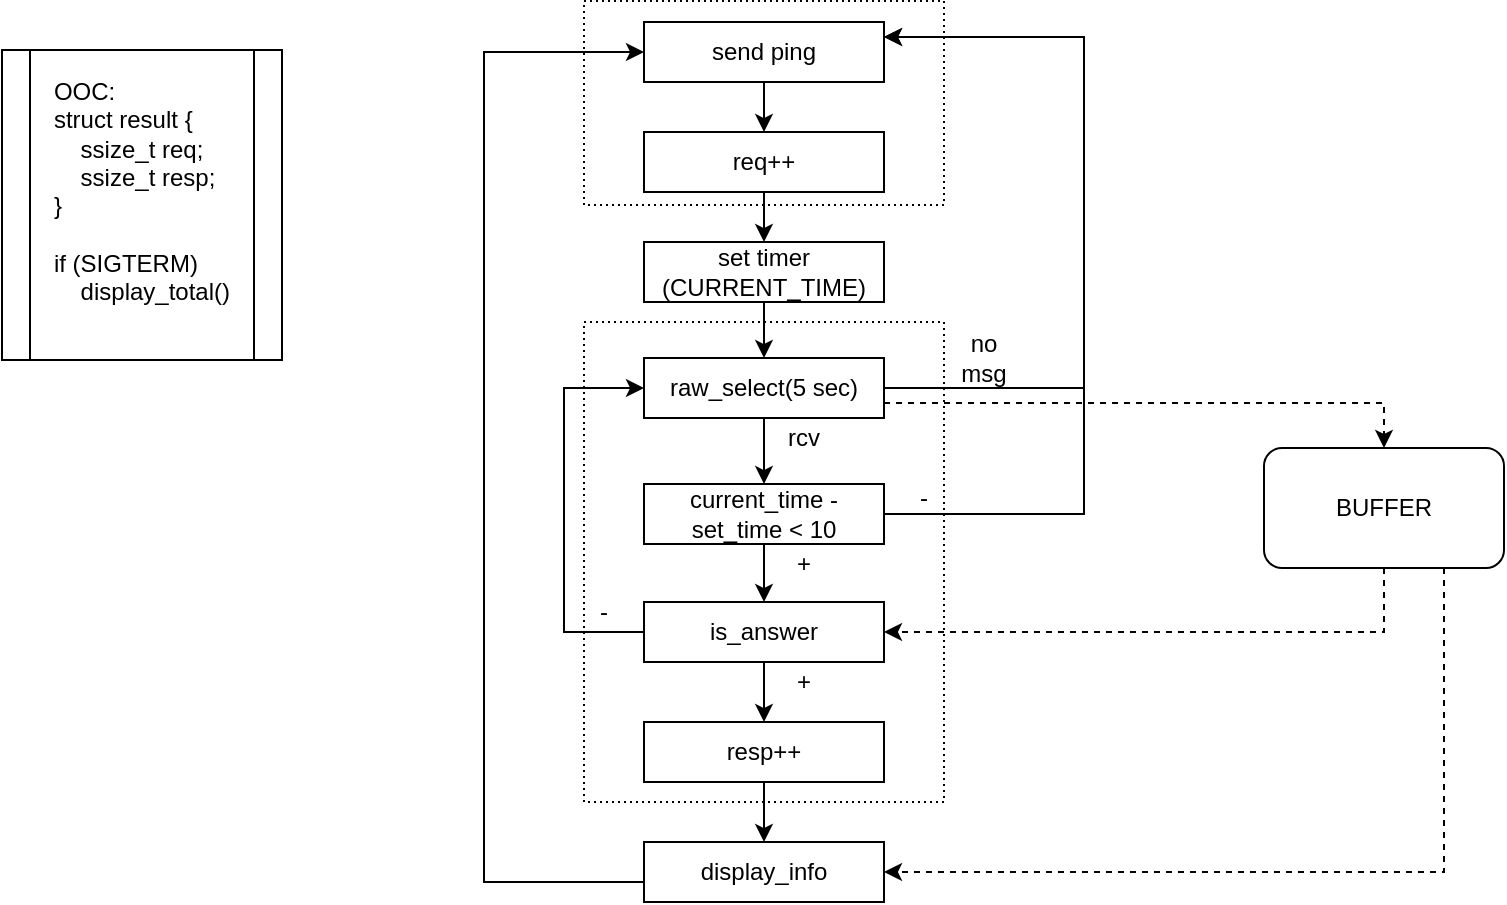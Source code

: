 <mxfile version="10.6.1" type="github"><diagram id="3X4l3T5FL2gZjrB2g46P" name="Page-1"><mxGraphModel dx="677" dy="394" grid="1" gridSize="10" guides="1" tooltips="1" connect="1" arrows="1" fold="1" page="1" pageScale="1" pageWidth="827" pageHeight="583" math="0" shadow="0"><root><mxCell id="0"/><mxCell id="1" parent="0"/><mxCell id="EgD373JCXU8MNgD4MqCU-9" style="edgeStyle=orthogonalEdgeStyle;rounded=0;orthogonalLoop=1;jettySize=auto;html=1;exitX=0.5;exitY=1;exitDx=0;exitDy=0;entryX=0.5;entryY=0;entryDx=0;entryDy=0;" parent="1" source="EgD373JCXU8MNgD4MqCU-7" target="EgD373JCXU8MNgD4MqCU-6" edge="1"><mxGeometry relative="1" as="geometry"/></mxCell><mxCell id="gYzM2ZB8T4IfnGTMaldC-5" style="edgeStyle=orthogonalEdgeStyle;rounded=0;orthogonalLoop=1;jettySize=auto;html=1;exitX=0.5;exitY=1;exitDx=0;exitDy=0;entryX=0.5;entryY=0;entryDx=0;entryDy=0;" edge="1" parent="1" source="EgD373JCXU8MNgD4MqCU-5" target="EgD373JCXU8MNgD4MqCU-22"><mxGeometry relative="1" as="geometry"/></mxCell><mxCell id="EgD373JCXU8MNgD4MqCU-5" value="send ping" style="rounded=0;whiteSpace=wrap;html=1;" parent="1" vertex="1"><mxGeometry x="330" y="20" width="120" height="30" as="geometry"/></mxCell><mxCell id="EgD373JCXU8MNgD4MqCU-13" style="edgeStyle=orthogonalEdgeStyle;rounded=0;orthogonalLoop=1;jettySize=auto;html=1;exitX=0.5;exitY=1;exitDx=0;exitDy=0;entryX=0.5;entryY=0;entryDx=0;entryDy=0;" parent="1" source="EgD373JCXU8MNgD4MqCU-6" target="EgD373JCXU8MNgD4MqCU-11" edge="1"><mxGeometry relative="1" as="geometry"/></mxCell><mxCell id="EgD373JCXU8MNgD4MqCU-24" style="edgeStyle=orthogonalEdgeStyle;rounded=0;orthogonalLoop=1;jettySize=auto;html=1;exitX=1;exitY=0.5;exitDx=0;exitDy=0;entryX=1;entryY=0.25;entryDx=0;entryDy=0;" parent="1" source="EgD373JCXU8MNgD4MqCU-6" target="EgD373JCXU8MNgD4MqCU-5" edge="1"><mxGeometry relative="1" as="geometry"><Array as="points"><mxPoint x="550" y="203"/><mxPoint x="550" y="28"/></Array></mxGeometry></mxCell><mxCell id="EgD373JCXU8MNgD4MqCU-48" style="edgeStyle=orthogonalEdgeStyle;rounded=0;orthogonalLoop=1;jettySize=auto;html=1;exitX=1;exitY=0.75;exitDx=0;exitDy=0;entryX=0.5;entryY=0;entryDx=0;entryDy=0;dashed=1;" parent="1" source="EgD373JCXU8MNgD4MqCU-6" target="EgD373JCXU8MNgD4MqCU-47" edge="1"><mxGeometry relative="1" as="geometry"><Array as="points"><mxPoint x="700" y="211"/></Array></mxGeometry></mxCell><mxCell id="EgD373JCXU8MNgD4MqCU-6" value="raw_select(5 sec) " style="rounded=0;whiteSpace=wrap;html=1;" parent="1" vertex="1"><mxGeometry x="330" y="188" width="120" height="30" as="geometry"/></mxCell><mxCell id="EgD373JCXU8MNgD4MqCU-29" style="edgeStyle=orthogonalEdgeStyle;rounded=0;orthogonalLoop=1;jettySize=auto;html=1;exitX=1;exitY=0.5;exitDx=0;exitDy=0;entryX=1;entryY=0.25;entryDx=0;entryDy=0;" parent="1" source="EgD373JCXU8MNgD4MqCU-11" target="EgD373JCXU8MNgD4MqCU-5" edge="1"><mxGeometry relative="1" as="geometry"><Array as="points"><mxPoint x="550" y="266"/><mxPoint x="550" y="28"/></Array></mxGeometry></mxCell><mxCell id="EgD373JCXU8MNgD4MqCU-31" style="edgeStyle=orthogonalEdgeStyle;rounded=0;orthogonalLoop=1;jettySize=auto;html=1;exitX=0.5;exitY=1;exitDx=0;exitDy=0;" parent="1" source="EgD373JCXU8MNgD4MqCU-11" edge="1"><mxGeometry relative="1" as="geometry"><mxPoint x="390" y="310" as="targetPoint"/></mxGeometry></mxCell><mxCell id="EgD373JCXU8MNgD4MqCU-11" value="current_time - set_time &amp;lt; 10" style="rounded=0;whiteSpace=wrap;html=1;" parent="1" vertex="1"><mxGeometry x="330" y="251" width="120" height="30" as="geometry"/></mxCell><mxCell id="EgD373JCXU8MNgD4MqCU-14" value="rcv" style="text;html=1;strokeColor=none;fillColor=none;align=center;verticalAlign=middle;whiteSpace=wrap;rounded=0;" parent="1" vertex="1"><mxGeometry x="390" y="218" width="40" height="20" as="geometry"/></mxCell><mxCell id="EgD373JCXU8MNgD4MqCU-16" value="no msg" style="text;html=1;strokeColor=none;fillColor=none;align=center;verticalAlign=middle;whiteSpace=wrap;rounded=0;" parent="1" vertex="1"><mxGeometry x="480" y="178" width="40" height="20" as="geometry"/></mxCell><mxCell id="EgD373JCXU8MNgD4MqCU-17" value="&lt;div align=&quot;left&quot;&gt;OOC:&lt;br&gt;&lt;/div&gt;&lt;div align=&quot;left&quot;&gt;struct result {&lt;/div&gt;&lt;div align=&quot;left&quot;&gt;&amp;nbsp;&amp;nbsp;&amp;nbsp; ssize_t req;&lt;/div&gt;&lt;div align=&quot;left&quot;&gt;&amp;nbsp;&amp;nbsp;&amp;nbsp; ssize_t resp;&lt;/div&gt;&lt;div align=&quot;left&quot;&gt;}&lt;/div&gt;&lt;div align=&quot;left&quot;&gt;&lt;br&gt;&lt;/div&gt;&lt;div align=&quot;left&quot;&gt;if (SIGTERM)&lt;/div&gt;&lt;div align=&quot;left&quot;&gt;&amp;nbsp;&amp;nbsp;&amp;nbsp; display_total()&lt;br&gt;&lt;/div&gt;&lt;div align=&quot;left&quot;&gt;&lt;br&gt;&lt;/div&gt;" style="shape=process;whiteSpace=wrap;html=1;backgroundOutline=1;" parent="1" vertex="1"><mxGeometry x="9" y="34" width="140" height="155" as="geometry"/></mxCell><mxCell id="EgD373JCXU8MNgD4MqCU-22" value="req++" style="rounded=0;whiteSpace=wrap;html=1;" parent="1" vertex="1"><mxGeometry x="330" y="75" width="120" height="30" as="geometry"/></mxCell><mxCell id="EgD373JCXU8MNgD4MqCU-30" value="-" style="text;html=1;strokeColor=none;fillColor=none;align=center;verticalAlign=middle;whiteSpace=wrap;rounded=0;" parent="1" vertex="1"><mxGeometry x="450" y="247.5" width="40" height="20" as="geometry"/></mxCell><mxCell id="EgD373JCXU8MNgD4MqCU-37" style="edgeStyle=orthogonalEdgeStyle;rounded=0;orthogonalLoop=1;jettySize=auto;html=1;exitX=0;exitY=0.5;exitDx=0;exitDy=0;entryX=0;entryY=0.5;entryDx=0;entryDy=0;" parent="1" source="EgD373JCXU8MNgD4MqCU-32" target="EgD373JCXU8MNgD4MqCU-6" edge="1"><mxGeometry relative="1" as="geometry"><Array as="points"><mxPoint x="290" y="325"/><mxPoint x="290" y="203"/></Array></mxGeometry></mxCell><mxCell id="EgD373JCXU8MNgD4MqCU-44" style="edgeStyle=orthogonalEdgeStyle;rounded=0;orthogonalLoop=1;jettySize=auto;html=1;exitX=0.5;exitY=1;exitDx=0;exitDy=0;entryX=0.5;entryY=0;entryDx=0;entryDy=0;" parent="1" source="EgD373JCXU8MNgD4MqCU-32" target="EgD373JCXU8MNgD4MqCU-41" edge="1"><mxGeometry relative="1" as="geometry"/></mxCell><mxCell id="EgD373JCXU8MNgD4MqCU-32" value="is_answer" style="rounded=0;whiteSpace=wrap;html=1;" parent="1" vertex="1"><mxGeometry x="330" y="310" width="120" height="30" as="geometry"/></mxCell><mxCell id="EgD373JCXU8MNgD4MqCU-38" value="-" style="text;html=1;strokeColor=none;fillColor=none;align=center;verticalAlign=middle;whiteSpace=wrap;rounded=0;" parent="1" vertex="1"><mxGeometry x="290" y="305" width="40" height="20" as="geometry"/></mxCell><mxCell id="EgD373JCXU8MNgD4MqCU-39" value="+" style="text;html=1;strokeColor=none;fillColor=none;align=center;verticalAlign=middle;whiteSpace=wrap;rounded=0;" parent="1" vertex="1"><mxGeometry x="390" y="281" width="40" height="20" as="geometry"/></mxCell><mxCell id="EgD373JCXU8MNgD4MqCU-45" style="edgeStyle=orthogonalEdgeStyle;rounded=0;orthogonalLoop=1;jettySize=auto;html=1;exitX=0.5;exitY=1;exitDx=0;exitDy=0;entryX=0.5;entryY=0;entryDx=0;entryDy=0;" parent="1" source="EgD373JCXU8MNgD4MqCU-41" target="EgD373JCXU8MNgD4MqCU-42" edge="1"><mxGeometry relative="1" as="geometry"/></mxCell><mxCell id="EgD373JCXU8MNgD4MqCU-41" value="resp++" style="rounded=0;whiteSpace=wrap;html=1;" parent="1" vertex="1"><mxGeometry x="330" y="370" width="120" height="30" as="geometry"/></mxCell><mxCell id="EgD373JCXU8MNgD4MqCU-43" style="edgeStyle=orthogonalEdgeStyle;rounded=0;orthogonalLoop=1;jettySize=auto;html=1;exitX=0;exitY=0.5;exitDx=0;exitDy=0;entryX=0;entryY=0.5;entryDx=0;entryDy=0;" parent="1" source="EgD373JCXU8MNgD4MqCU-42" target="EgD373JCXU8MNgD4MqCU-5" edge="1"><mxGeometry relative="1" as="geometry"><Array as="points"><mxPoint x="330" y="450"/><mxPoint x="250" y="450"/><mxPoint x="250" y="35"/></Array></mxGeometry></mxCell><mxCell id="EgD373JCXU8MNgD4MqCU-42" value="display_info" style="rounded=0;whiteSpace=wrap;html=1;" parent="1" vertex="1"><mxGeometry x="330" y="430" width="120" height="30" as="geometry"/></mxCell><mxCell id="EgD373JCXU8MNgD4MqCU-46" value="+" style="text;html=1;strokeColor=none;fillColor=none;align=center;verticalAlign=middle;whiteSpace=wrap;rounded=0;" parent="1" vertex="1"><mxGeometry x="390" y="340" width="40" height="20" as="geometry"/></mxCell><mxCell id="EgD373JCXU8MNgD4MqCU-49" style="edgeStyle=orthogonalEdgeStyle;rounded=0;orthogonalLoop=1;jettySize=auto;html=1;exitX=0.5;exitY=1;exitDx=0;exitDy=0;entryX=1;entryY=0.5;entryDx=0;entryDy=0;dashed=1;" parent="1" source="EgD373JCXU8MNgD4MqCU-47" target="EgD373JCXU8MNgD4MqCU-32" edge="1"><mxGeometry relative="1" as="geometry"/></mxCell><mxCell id="EgD373JCXU8MNgD4MqCU-50" style="edgeStyle=orthogonalEdgeStyle;rounded=0;orthogonalLoop=1;jettySize=auto;html=1;exitX=0.75;exitY=1;exitDx=0;exitDy=0;entryX=1;entryY=0.5;entryDx=0;entryDy=0;dashed=1;" parent="1" source="EgD373JCXU8MNgD4MqCU-47" target="EgD373JCXU8MNgD4MqCU-42" edge="1"><mxGeometry relative="1" as="geometry"/></mxCell><mxCell id="EgD373JCXU8MNgD4MqCU-47" value="BUFFER" style="rounded=1;whiteSpace=wrap;html=1;" parent="1" vertex="1"><mxGeometry x="640" y="233" width="120" height="60" as="geometry"/></mxCell><mxCell id="gYzM2ZB8T4IfnGTMaldC-1" value="" style="rounded=0;whiteSpace=wrap;html=1;fillColor=none;dashed=1;dashPattern=1 2;" vertex="1" parent="1"><mxGeometry x="300" y="170" width="180" height="240" as="geometry"/></mxCell><mxCell id="EgD373JCXU8MNgD4MqCU-7" value="set timer (CURRENT_TIME)" style="rounded=0;whiteSpace=wrap;html=1;" parent="1" vertex="1"><mxGeometry x="330" y="130" width="120" height="30" as="geometry"/></mxCell><mxCell id="gYzM2ZB8T4IfnGTMaldC-3" style="edgeStyle=orthogonalEdgeStyle;rounded=0;orthogonalLoop=1;jettySize=auto;html=1;exitX=0.5;exitY=1;exitDx=0;exitDy=0;entryX=0.5;entryY=0;entryDx=0;entryDy=0;" edge="1" parent="1" source="EgD373JCXU8MNgD4MqCU-22" target="EgD373JCXU8MNgD4MqCU-7"><mxGeometry relative="1" as="geometry"><mxPoint x="660" y="75" as="sourcePoint"/><mxPoint x="390" y="188" as="targetPoint"/><Array as="points"><mxPoint x="390" y="130"/></Array></mxGeometry></mxCell><mxCell id="gYzM2ZB8T4IfnGTMaldC-6" value="" style="rounded=0;whiteSpace=wrap;html=1;fillColor=none;dashed=1;dashPattern=1 2;" vertex="1" parent="1"><mxGeometry x="300" y="9.5" width="180" height="102" as="geometry"/></mxCell></root></mxGraphModel></diagram></mxfile>
